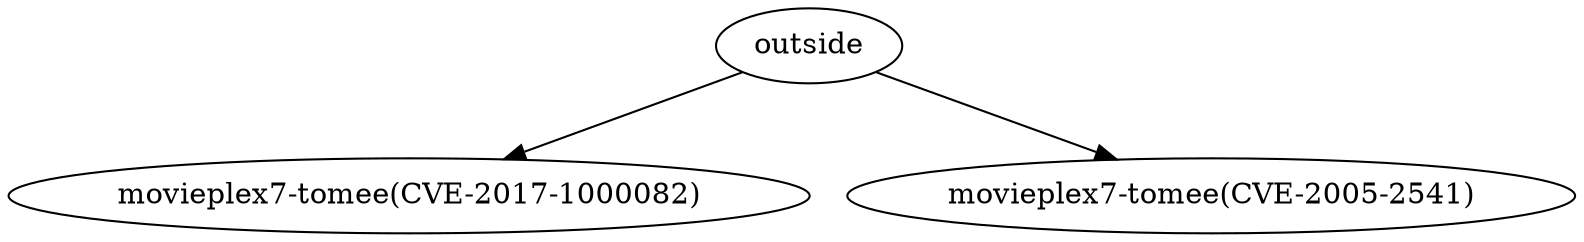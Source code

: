 // Attack Graph
digraph {
	"movieplex7-tomee(CVE-2017-1000082)"
	"movieplex7-tomee(CVE-2005-2541)"
	outside -> "movieplex7-tomee(CVE-2005-2541)" [contstraint=false]
	outside -> "movieplex7-tomee(CVE-2017-1000082)" [contstraint=false]
}
